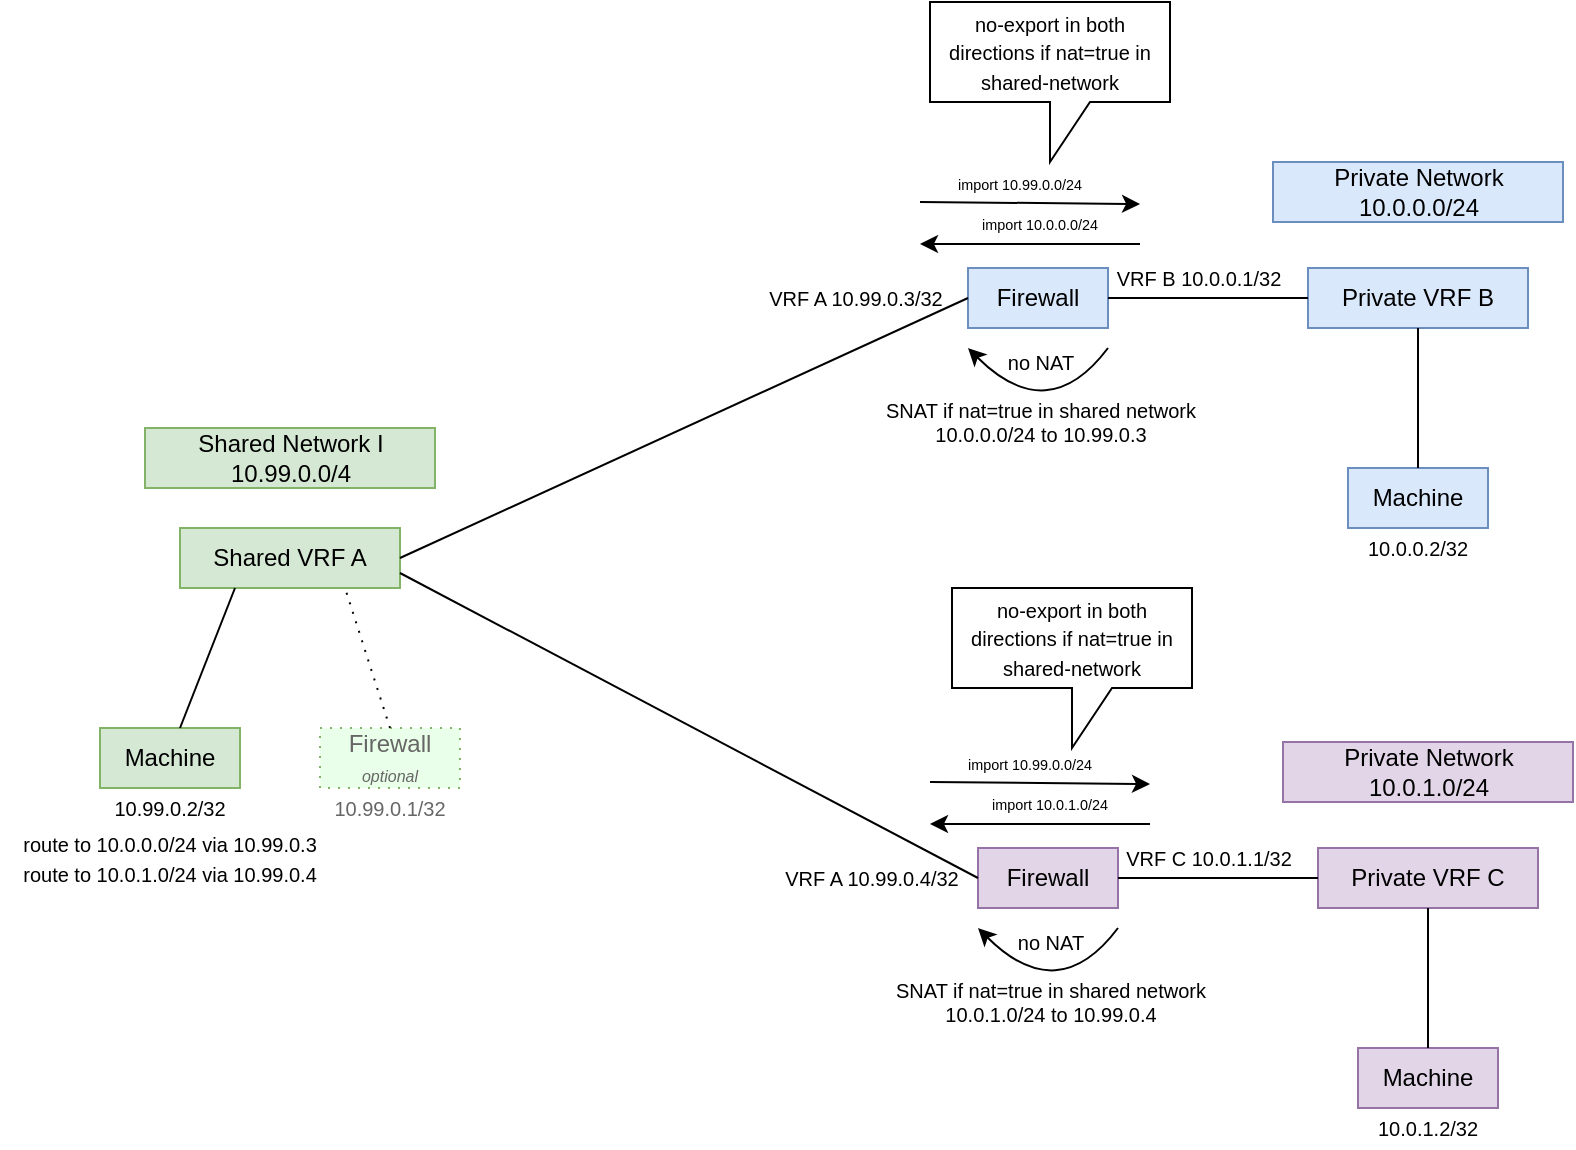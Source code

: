 <mxfile version="13.6.5">
    <diagram id="U_yS-JqjanbA2Suw0eFM" name="Page-1">
        <mxGraphModel dx="1322" dy="891" grid="1" gridSize="10" guides="1" tooltips="1" connect="1" arrows="1" fold="1" page="1" pageScale="1" pageWidth="850" pageHeight="1100" math="0" shadow="0">
            <root>
                <mxCell id="0"/>
                <mxCell id="1" parent="0"/>
                <mxCell id="2" value="Machine" style="rounded=0;whiteSpace=wrap;html=1;fillColor=#d5e8d4;strokeColor=#82b366;" parent="1" vertex="1">
                    <mxGeometry x="80" y="420" width="70" height="30" as="geometry"/>
                </mxCell>
                <mxCell id="3" value="Firewall&lt;br&gt;&lt;i&gt;&lt;font style=&quot;font-size: 8px&quot;&gt;optional&lt;/font&gt;&lt;/i&gt;" style="rounded=0;whiteSpace=wrap;html=1;dashed=1;strokeColor=#82b366;fillColor=#EAFFE9;dashPattern=1 4;fontColor=#666666;" parent="1" vertex="1">
                    <mxGeometry x="190" y="420" width="70" height="30" as="geometry"/>
                </mxCell>
                <mxCell id="4" value="Shared VRF A" style="rounded=0;whiteSpace=wrap;html=1;fillColor=#d5e8d4;strokeColor=#82b366;" parent="1" vertex="1">
                    <mxGeometry x="120" y="320" width="110" height="30" as="geometry"/>
                </mxCell>
                <mxCell id="6" value="" style="endArrow=none;html=1;entryX=0.25;entryY=1;entryDx=0;entryDy=0;" parent="1" target="4" edge="1">
                    <mxGeometry width="50" height="50" relative="1" as="geometry">
                        <mxPoint x="120" y="420" as="sourcePoint"/>
                        <mxPoint x="170" y="370" as="targetPoint"/>
                    </mxGeometry>
                </mxCell>
                <mxCell id="7" value="" style="endArrow=none;html=1;entryX=0.75;entryY=1;entryDx=0;entryDy=0;exitX=0.5;exitY=0;exitDx=0;exitDy=0;dashed=1;dashPattern=1 4;" parent="1" source="3" target="4" edge="1">
                    <mxGeometry width="50" height="50" relative="1" as="geometry">
                        <mxPoint x="230" y="420" as="sourcePoint"/>
                        <mxPoint x="257.5" y="350" as="targetPoint"/>
                    </mxGeometry>
                </mxCell>
                <mxCell id="8" value="10.99.0.2/32" style="text;html=1;strokeColor=none;fillColor=none;align=center;verticalAlign=middle;whiteSpace=wrap;rounded=0;dashed=1;fontSize=10;" parent="1" vertex="1">
                    <mxGeometry x="95" y="450" width="40" height="20" as="geometry"/>
                </mxCell>
                <mxCell id="9" value="10.99.0.1/32" style="text;html=1;strokeColor=none;fillColor=none;align=center;verticalAlign=middle;whiteSpace=wrap;rounded=0;dashed=1;fontSize=10;fontColor=#666666;" parent="1" vertex="1">
                    <mxGeometry x="205" y="455" width="40" height="10" as="geometry"/>
                </mxCell>
                <mxCell id="11" value="Machine" style="rounded=0;whiteSpace=wrap;html=1;fillColor=#dae8fc;strokeColor=#6c8ebf;" parent="1" vertex="1">
                    <mxGeometry x="704" y="290" width="70" height="30" as="geometry"/>
                </mxCell>
                <mxCell id="12" value="Firewall" style="rounded=0;whiteSpace=wrap;html=1;fillColor=#dae8fc;strokeColor=#6c8ebf;" parent="1" vertex="1">
                    <mxGeometry x="514" y="190" width="70" height="30" as="geometry"/>
                </mxCell>
                <mxCell id="13" value="Private VRF B" style="rounded=0;whiteSpace=wrap;html=1;fillColor=#dae8fc;strokeColor=#6c8ebf;" parent="1" vertex="1">
                    <mxGeometry x="684" y="190" width="110" height="30" as="geometry"/>
                </mxCell>
                <mxCell id="14" value="" style="endArrow=none;html=1;entryX=0.5;entryY=1;entryDx=0;entryDy=0;" parent="1" source="11" target="13" edge="1">
                    <mxGeometry width="50" height="50" relative="1" as="geometry">
                        <mxPoint x="684" y="290" as="sourcePoint"/>
                        <mxPoint x="734" y="240" as="targetPoint"/>
                    </mxGeometry>
                </mxCell>
                <mxCell id="15" value="" style="endArrow=none;html=1;entryX=0;entryY=0.5;entryDx=0;entryDy=0;exitX=1;exitY=0.5;exitDx=0;exitDy=0;" parent="1" source="12" target="13" edge="1">
                    <mxGeometry width="50" height="50" relative="1" as="geometry">
                        <mxPoint x="794" y="290" as="sourcePoint"/>
                        <mxPoint x="821.5" y="220" as="targetPoint"/>
                    </mxGeometry>
                </mxCell>
                <mxCell id="16" value="10.0.0.2/32" style="text;html=1;strokeColor=none;fillColor=none;align=center;verticalAlign=middle;whiteSpace=wrap;rounded=0;dashed=1;fontSize=10;" parent="1" vertex="1">
                    <mxGeometry x="719" y="320" width="40" height="20" as="geometry"/>
                </mxCell>
                <mxCell id="17" value="VRF B 10.0.0.1/32" style="text;html=1;strokeColor=none;fillColor=none;align=center;verticalAlign=middle;whiteSpace=wrap;rounded=0;dashed=1;fontSize=10;" parent="1" vertex="1">
                    <mxGeometry x="585" y="190" width="89" height="10" as="geometry"/>
                </mxCell>
                <mxCell id="19" value="" style="endArrow=none;html=1;exitX=1;exitY=0.5;exitDx=0;exitDy=0;entryX=0;entryY=0.5;entryDx=0;entryDy=0;entryPerimeter=0;" parent="1" source="4" target="12" edge="1">
                    <mxGeometry width="50" height="50" relative="1" as="geometry">
                        <mxPoint x="300" y="390" as="sourcePoint"/>
                        <mxPoint x="350" y="340" as="targetPoint"/>
                    </mxGeometry>
                </mxCell>
                <mxCell id="20" value="VRF A 10.99.0.3/32" style="text;html=1;strokeColor=none;fillColor=none;align=center;verticalAlign=middle;whiteSpace=wrap;rounded=0;dashed=1;fontSize=10;" parent="1" vertex="1">
                    <mxGeometry x="410" y="200" width="96" height="10" as="geometry"/>
                </mxCell>
                <mxCell id="21" value="Shared Network I&lt;br&gt;10.99.0.0/4" style="text;html=1;strokeColor=#82b366;fillColor=#d5e8d4;align=center;verticalAlign=middle;whiteSpace=wrap;rounded=0;" parent="1" vertex="1">
                    <mxGeometry x="102.5" y="270" width="145" height="30" as="geometry"/>
                </mxCell>
                <mxCell id="22" value="Private Network&lt;br&gt;10.0.0.0/24" style="text;html=1;strokeColor=#6c8ebf;fillColor=#dae8fc;align=center;verticalAlign=middle;whiteSpace=wrap;rounded=0;" parent="1" vertex="1">
                    <mxGeometry x="666.5" y="137" width="145" height="30" as="geometry"/>
                </mxCell>
                <mxCell id="23" value="" style="curved=1;endArrow=classic;html=1;" parent="1" edge="1">
                    <mxGeometry width="50" height="50" relative="1" as="geometry">
                        <mxPoint x="584" y="230" as="sourcePoint"/>
                        <mxPoint x="514" y="230" as="targetPoint"/>
                        <Array as="points">
                            <mxPoint x="554" y="270"/>
                        </Array>
                    </mxGeometry>
                </mxCell>
                <mxCell id="24" value="no NAT&lt;br&gt;&lt;br&gt;SNAT if nat=true in shared network&lt;br&gt;10.0.0.0/24 to 10.99.0.3" style="text;html=1;align=center;verticalAlign=middle;resizable=0;points=[];autosize=1;fontSize=10;" parent="1" vertex="1">
                    <mxGeometry x="465" y="230" width="170" height="50" as="geometry"/>
                </mxCell>
                <mxCell id="26" value="" style="endArrow=classic;startArrow=none;html=1;endFill=1;startFill=0;exitX=0;exitY=1;exitDx=0;exitDy=0;" parent="1" source="27" edge="1">
                    <mxGeometry width="50" height="50" relative="1" as="geometry">
                        <mxPoint x="530" y="158" as="sourcePoint"/>
                        <mxPoint x="600" y="158" as="targetPoint"/>
                    </mxGeometry>
                </mxCell>
                <mxCell id="27" value="&lt;span style=&quot;color: rgb(0 , 0 , 0) ; font-family: &amp;#34;helvetica&amp;#34; ; font-size: 7.2px ; font-style: normal ; font-weight: 400 ; letter-spacing: normal ; text-align: center ; text-indent: 0px ; text-transform: none ; word-spacing: 0px ; background-color: rgb(255 , 255 , 255) ; display: inline ; float: none&quot;&gt;import 10.99.0.0/24&lt;/span&gt;" style="text;html=1;strokeColor=none;fillColor=none;align=center;verticalAlign=middle;whiteSpace=wrap;rounded=0;" parent="1" vertex="1">
                    <mxGeometry x="490" y="137" width="100" height="20" as="geometry"/>
                </mxCell>
                <mxCell id="28" value="" style="endArrow=none;startArrow=classic;html=1;endFill=0;startFill=1;" parent="1" edge="1">
                    <mxGeometry width="50" height="50" relative="1" as="geometry">
                        <mxPoint x="490" y="178" as="sourcePoint"/>
                        <mxPoint x="600" y="178" as="targetPoint"/>
                    </mxGeometry>
                </mxCell>
                <mxCell id="29" value="&lt;span style=&quot;color: rgb(0 , 0 , 0) ; font-family: &amp;#34;helvetica&amp;#34; ; font-size: 7.2px ; font-style: normal ; font-weight: 400 ; letter-spacing: normal ; text-align: center ; text-indent: 0px ; text-transform: none ; word-spacing: 0px ; background-color: rgb(255 , 255 , 255) ; display: inline ; float: none&quot;&gt;import 10.0.0.0/24&lt;br&gt;&lt;/span&gt;" style="text;html=1;strokeColor=none;fillColor=none;align=center;verticalAlign=middle;whiteSpace=wrap;rounded=0;" parent="1" vertex="1">
                    <mxGeometry x="495" y="157" width="110" height="20" as="geometry"/>
                </mxCell>
                <mxCell id="32" value="Machine" style="rounded=0;whiteSpace=wrap;html=1;fillColor=#e1d5e7;strokeColor=#9673a6;" parent="1" vertex="1">
                    <mxGeometry x="709" y="580" width="70" height="30" as="geometry"/>
                </mxCell>
                <mxCell id="33" value="Firewall" style="rounded=0;whiteSpace=wrap;html=1;fillColor=#e1d5e7;strokeColor=#9673a6;" parent="1" vertex="1">
                    <mxGeometry x="519" y="480" width="70" height="30" as="geometry"/>
                </mxCell>
                <mxCell id="34" value="Private VRF C" style="rounded=0;whiteSpace=wrap;html=1;fillColor=#e1d5e7;strokeColor=#9673a6;" parent="1" vertex="1">
                    <mxGeometry x="689" y="480" width="110" height="30" as="geometry"/>
                </mxCell>
                <mxCell id="35" value="" style="endArrow=none;html=1;entryX=0.5;entryY=1;entryDx=0;entryDy=0;" parent="1" source="32" target="34" edge="1">
                    <mxGeometry width="50" height="50" relative="1" as="geometry">
                        <mxPoint x="689" y="580" as="sourcePoint"/>
                        <mxPoint x="739" y="530" as="targetPoint"/>
                    </mxGeometry>
                </mxCell>
                <mxCell id="36" value="" style="endArrow=none;html=1;entryX=0;entryY=0.5;entryDx=0;entryDy=0;exitX=1;exitY=0.5;exitDx=0;exitDy=0;" parent="1" source="33" target="34" edge="1">
                    <mxGeometry width="50" height="50" relative="1" as="geometry">
                        <mxPoint x="799" y="580" as="sourcePoint"/>
                        <mxPoint x="826.5" y="510" as="targetPoint"/>
                    </mxGeometry>
                </mxCell>
                <mxCell id="37" value="10.0.1.2/32" style="text;html=1;strokeColor=none;fillColor=none;align=center;verticalAlign=middle;whiteSpace=wrap;rounded=0;dashed=1;fontSize=10;" parent="1" vertex="1">
                    <mxGeometry x="724" y="610" width="40" height="20" as="geometry"/>
                </mxCell>
                <mxCell id="38" value="VRF C 10.0.1.1/32" style="text;html=1;strokeColor=none;fillColor=none;align=center;verticalAlign=middle;whiteSpace=wrap;rounded=0;dashed=1;fontSize=10;" parent="1" vertex="1">
                    <mxGeometry x="590" y="480" width="89" height="10" as="geometry"/>
                </mxCell>
                <mxCell id="39" value="Private Network&lt;br&gt;10.0.1.0/24" style="text;html=1;strokeColor=#9673a6;fillColor=#e1d5e7;align=center;verticalAlign=middle;whiteSpace=wrap;rounded=0;" parent="1" vertex="1">
                    <mxGeometry x="671.5" y="427" width="145" height="30" as="geometry"/>
                </mxCell>
                <mxCell id="40" value="" style="curved=1;endArrow=classic;html=1;" parent="1" edge="1">
                    <mxGeometry width="50" height="50" relative="1" as="geometry">
                        <mxPoint x="589.0" y="520" as="sourcePoint"/>
                        <mxPoint x="519" y="520" as="targetPoint"/>
                        <Array as="points">
                            <mxPoint x="559" y="560"/>
                        </Array>
                    </mxGeometry>
                </mxCell>
                <mxCell id="41" value="no NAT&lt;br&gt;&lt;br&gt;SNAT if nat=true in shared network&lt;br&gt;10.0.1.0/24 to 10.99.0.4" style="text;html=1;align=center;verticalAlign=middle;resizable=0;points=[];autosize=1;fontSize=10;" parent="1" vertex="1">
                    <mxGeometry x="470" y="520" width="170" height="50" as="geometry"/>
                </mxCell>
                <mxCell id="42" value="" style="endArrow=classic;startArrow=none;html=1;endFill=1;startFill=0;exitX=0;exitY=1;exitDx=0;exitDy=0;" parent="1" source="43" edge="1">
                    <mxGeometry width="50" height="50" relative="1" as="geometry">
                        <mxPoint x="535" y="448" as="sourcePoint"/>
                        <mxPoint x="605" y="448.0" as="targetPoint"/>
                    </mxGeometry>
                </mxCell>
                <mxCell id="43" value="&lt;span style=&quot;color: rgb(0 , 0 , 0) ; font-family: &amp;#34;helvetica&amp;#34; ; font-size: 7.2px ; font-style: normal ; font-weight: 400 ; letter-spacing: normal ; text-align: center ; text-indent: 0px ; text-transform: none ; word-spacing: 0px ; background-color: rgb(255 , 255 , 255) ; display: inline ; float: none&quot;&gt;import 10.99.0.0/24&lt;/span&gt;" style="text;html=1;strokeColor=none;fillColor=none;align=center;verticalAlign=middle;whiteSpace=wrap;rounded=0;" parent="1" vertex="1">
                    <mxGeometry x="495" y="427" width="100" height="20" as="geometry"/>
                </mxCell>
                <mxCell id="44" value="" style="endArrow=none;startArrow=classic;html=1;endFill=0;startFill=1;" parent="1" edge="1">
                    <mxGeometry width="50" height="50" relative="1" as="geometry">
                        <mxPoint x="495" y="468.0" as="sourcePoint"/>
                        <mxPoint x="605" y="468.0" as="targetPoint"/>
                    </mxGeometry>
                </mxCell>
                <mxCell id="45" value="&lt;span style=&quot;color: rgb(0 , 0 , 0) ; font-family: &amp;#34;helvetica&amp;#34; ; font-size: 7.2px ; font-style: normal ; font-weight: 400 ; letter-spacing: normal ; text-align: center ; text-indent: 0px ; text-transform: none ; word-spacing: 0px ; background-color: rgb(255 , 255 , 255) ; display: inline ; float: none&quot;&gt;import 10.0.1.0/24&lt;/span&gt;" style="text;html=1;strokeColor=none;fillColor=none;align=center;verticalAlign=middle;whiteSpace=wrap;rounded=0;" parent="1" vertex="1">
                    <mxGeometry x="500" y="447" width="110" height="20" as="geometry"/>
                </mxCell>
                <mxCell id="46" value="" style="endArrow=none;html=1;exitX=1;exitY=0.75;exitDx=0;exitDy=0;entryX=0;entryY=0.5;entryDx=0;entryDy=0;" parent="1" source="4" target="33" edge="1">
                    <mxGeometry width="50" height="50" relative="1" as="geometry">
                        <mxPoint x="240" y="345" as="sourcePoint"/>
                        <mxPoint x="524" y="215" as="targetPoint"/>
                    </mxGeometry>
                </mxCell>
                <mxCell id="47" value="VRF A 10.99.0.4/32" style="text;html=1;strokeColor=none;fillColor=none;align=center;verticalAlign=middle;whiteSpace=wrap;rounded=0;dashed=1;fontSize=10;" parent="1" vertex="1">
                    <mxGeometry x="418" y="490" width="96" height="10" as="geometry"/>
                </mxCell>
                <mxCell id="48" value="&lt;span style=&quot;color: rgb(0 , 0 , 0) ; font-family: &amp;#34;helvetica&amp;#34; ; font-style: normal ; font-weight: 400 ; letter-spacing: normal ; text-align: center ; text-indent: 0px ; text-transform: none ; word-spacing: 0px ; background-color: rgb(255 , 255 , 255) ; display: inline ; float: none ; font-size: 10px&quot;&gt;route to 10.0.0.0/24 via 10.99.0.3&lt;br&gt;route to 10.0.1.0/24 via 10.99.0.4&lt;br&gt;&lt;/span&gt;" style="text;html=1;strokeColor=none;fillColor=none;align=center;verticalAlign=middle;whiteSpace=wrap;rounded=0;" parent="1" vertex="1">
                    <mxGeometry x="30" y="450" width="170" height="70" as="geometry"/>
                </mxCell>
                <mxCell id="49" value="&lt;font style=&quot;font-size: 10px&quot;&gt;no-export in both directions if nat=true in shared-network&lt;/font&gt;" style="shape=callout;whiteSpace=wrap;html=1;perimeter=calloutPerimeter;" vertex="1" parent="1">
                    <mxGeometry x="495" y="57" width="120" height="80" as="geometry"/>
                </mxCell>
                <mxCell id="50" value="&lt;font style=&quot;font-size: 10px&quot;&gt;no-export in both directions if nat=true in shared-network&lt;/font&gt;" style="shape=callout;whiteSpace=wrap;html=1;perimeter=calloutPerimeter;" vertex="1" parent="1">
                    <mxGeometry x="506" y="350" width="120" height="80" as="geometry"/>
                </mxCell>
            </root>
        </mxGraphModel>
    </diagram>
</mxfile>